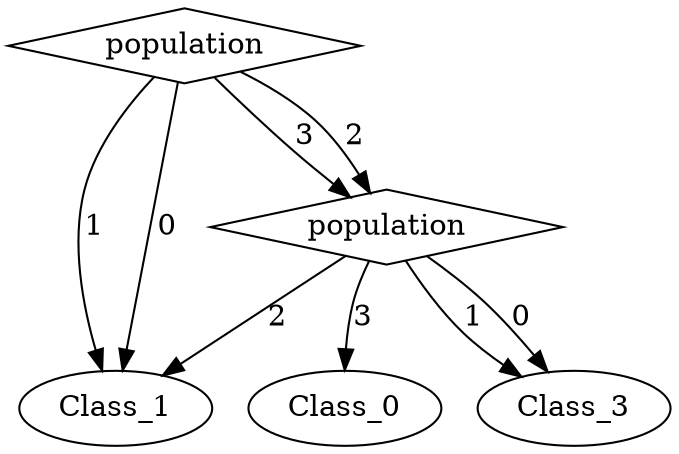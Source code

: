 digraph {
node [label=Class_0,style=""] Class_0
node [label=Class_1,style=""] Class_1
node [label=Class_3,style=""] Class_3
node [label=Class_3,style=""] Class_3
node [label=Class_1,style=""] Class_1
node [label=Class_1,style=""] Class_1
node [label=population,shape="diamond",style=""] 1
node [label=population,shape="diamond",style=""] 0

1 -> Class_0 [label="3"]
1 -> Class_1 [label="2"]
1 -> Class_3 [label="1"]
1 -> Class_3 [label="0"]
0 -> 1 [label="3"]
0 -> 1 [label="2"]
0 -> Class_1 [label="1"]
0 -> Class_1 [label="0"]
}